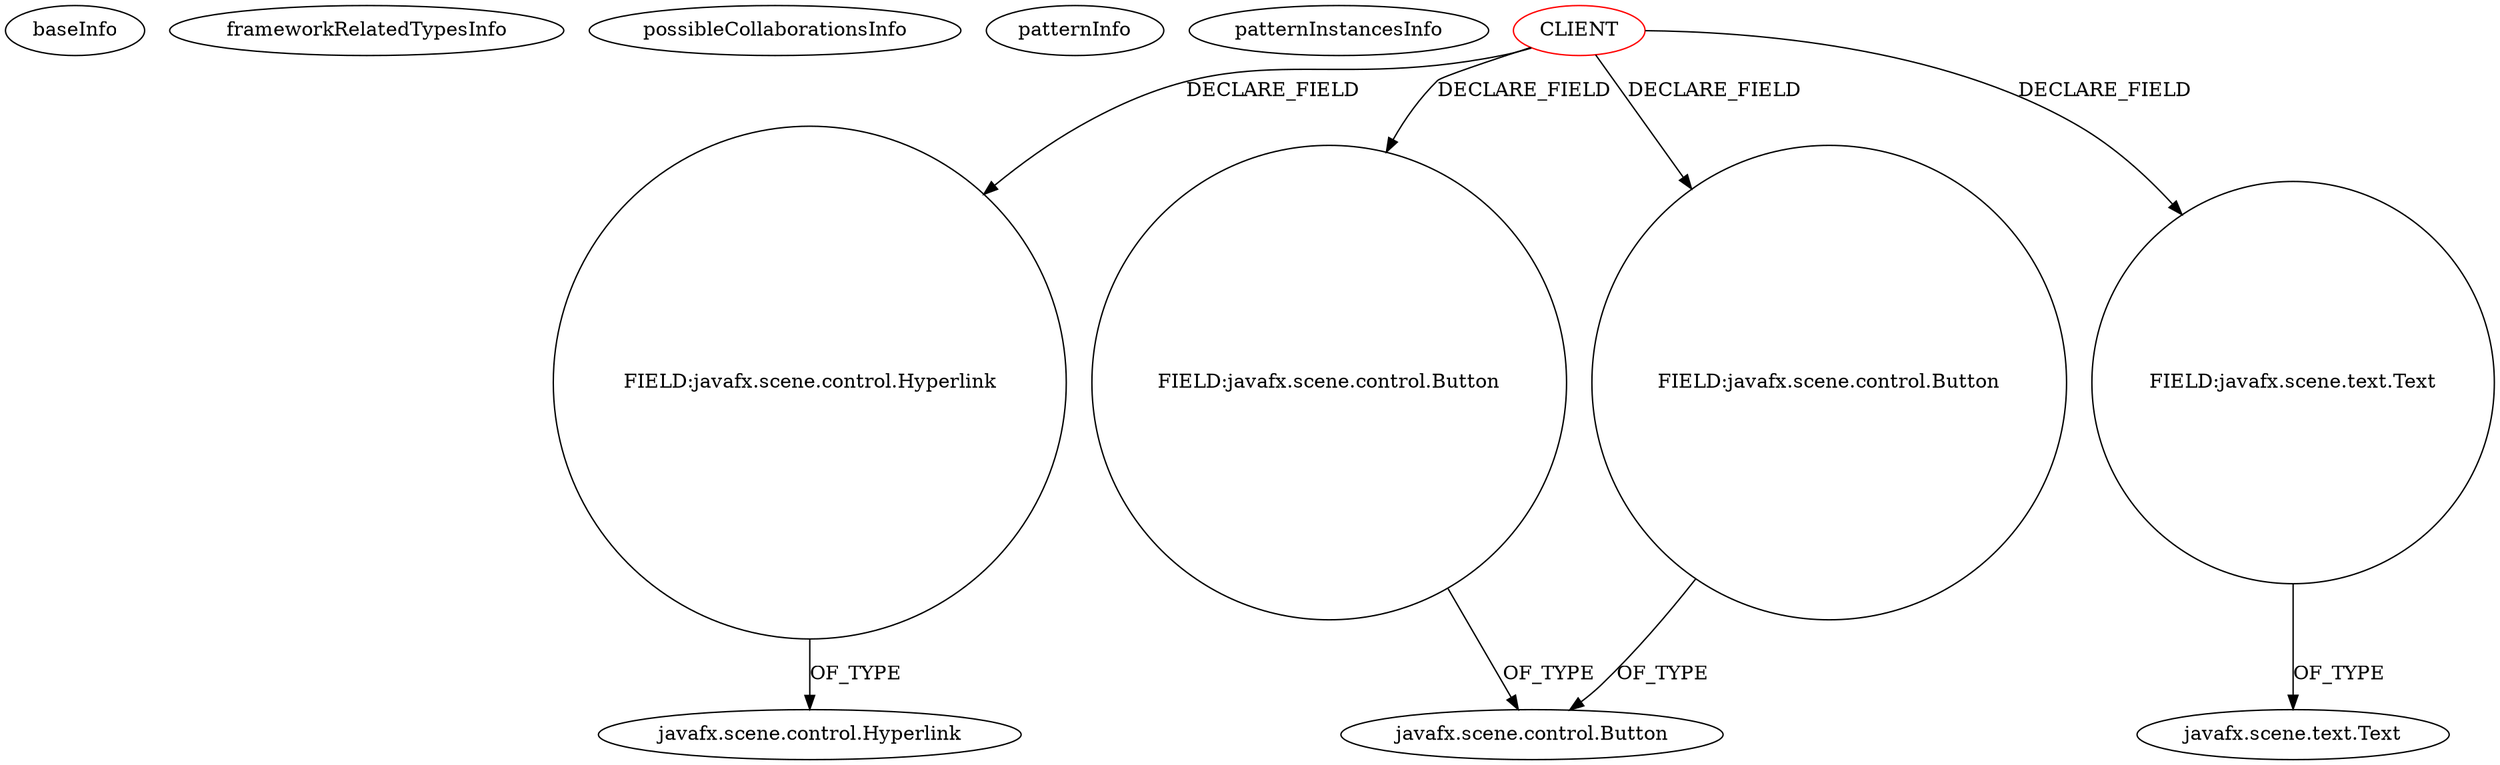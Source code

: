 digraph {
baseInfo[graphId=3376,category="pattern",isAnonymous=false,possibleRelation=false]
frameworkRelatedTypesInfo[]
possibleCollaborationsInfo[]
patternInfo[frequency=2.0,patternRootClient=0]
patternInstancesInfo[0="Johnmalc-JavaFX~/Johnmalc-JavaFX/JavaFX-master/src/game/SingleClassNoXmlBallGame.java~SingleClassNoXmlBallGame~649",1="mrempala-sp~/mrempala-sp/sp-master/src/application/VcProgramStart.java~VcProgramStart~3679"]
16[label="FIELD:javafx.scene.control.Hyperlink",vertexType="FIELD_DECLARATION",isFrameworkType=false,shape=circle]
0[label="CLIENT",vertexType="ROOT_CLIENT_CLASS_DECLARATION",isFrameworkType=false,color=red]
4[label="FIELD:javafx.scene.control.Button",vertexType="FIELD_DECLARATION",isFrameworkType=false,shape=circle]
6[label="FIELD:javafx.scene.control.Button",vertexType="FIELD_DECLARATION",isFrameworkType=false,shape=circle]
2[label="FIELD:javafx.scene.text.Text",vertexType="FIELD_DECLARATION",isFrameworkType=false,shape=circle]
9[label="javafx.scene.control.Hyperlink",vertexType="FRAMEWORK_CLASS_TYPE",isFrameworkType=false]
3[label="javafx.scene.text.Text",vertexType="FRAMEWORK_CLASS_TYPE",isFrameworkType=false]
5[label="javafx.scene.control.Button",vertexType="FRAMEWORK_CLASS_TYPE",isFrameworkType=false]
6->5[label="OF_TYPE"]
2->3[label="OF_TYPE"]
16->9[label="OF_TYPE"]
0->6[label="DECLARE_FIELD"]
4->5[label="OF_TYPE"]
0->4[label="DECLARE_FIELD"]
0->16[label="DECLARE_FIELD"]
0->2[label="DECLARE_FIELD"]
}
